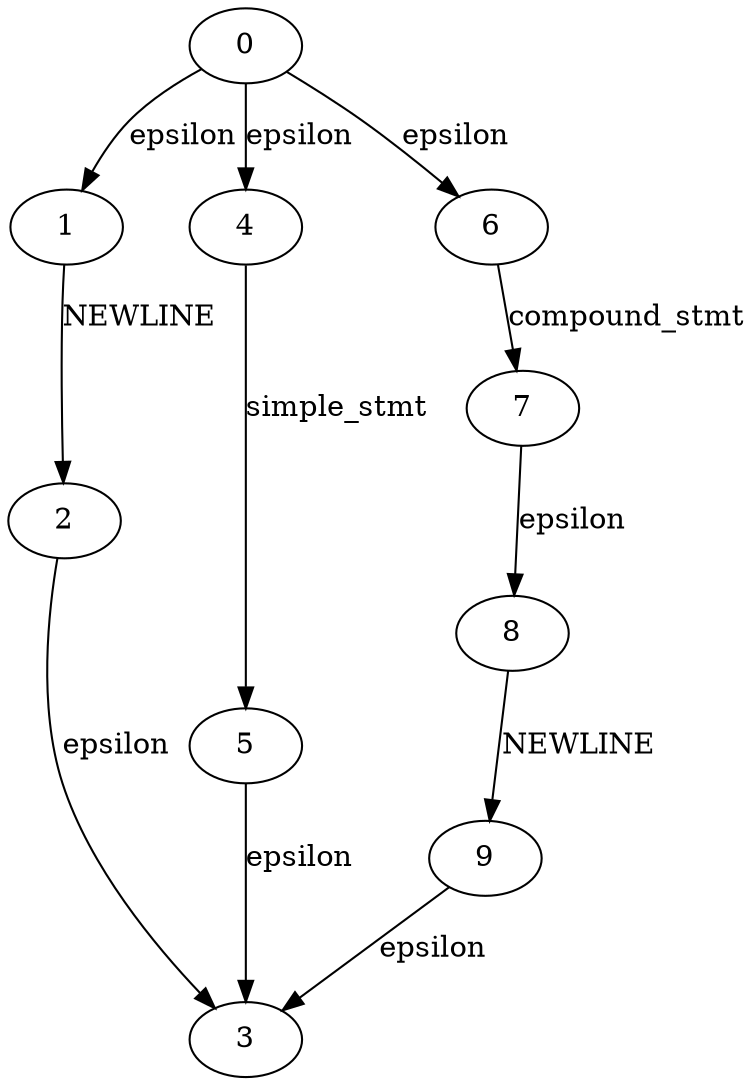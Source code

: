 


digraph single_input {
  0->1[label=epsilon]
  1->2[label=NEWLINE]
  2->3[label=epsilon]
  0->4[label=epsilon]
  4->5[label=simple_stmt]
  5->3[label=epsilon]
  0->6[label=epsilon]
  6->7[label=compound_stmt]
  7->8[label=epsilon]
  8->9[label=NEWLINE]
  9->3[label=epsilon]
}
